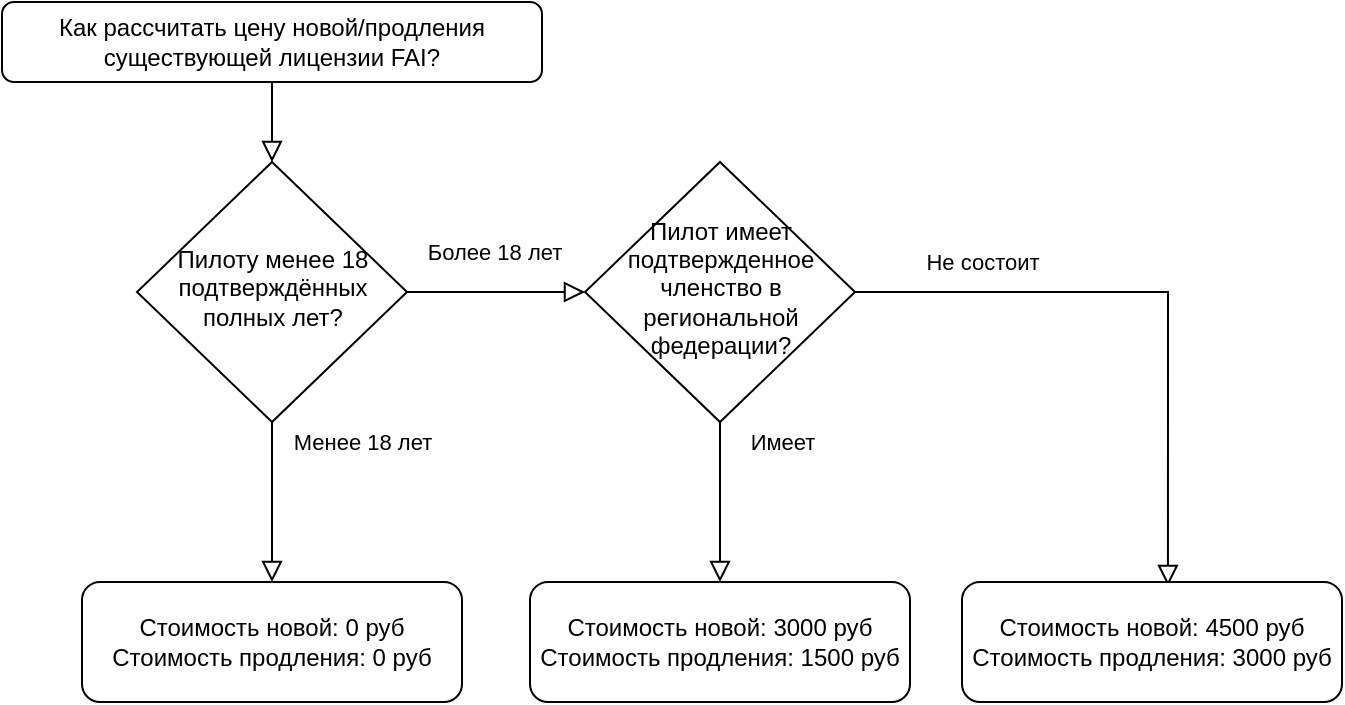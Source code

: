 <mxfile version="16.0.3" type="github">
  <diagram id="C5RBs43oDa-KdzZeNtuy" name="Page-1">
    <mxGraphModel dx="1422" dy="762" grid="1" gridSize="10" guides="1" tooltips="1" connect="1" arrows="1" fold="1" page="1" pageScale="1" pageWidth="827" pageHeight="1169" math="0" shadow="0">
      <root>
        <mxCell id="WIyWlLk6GJQsqaUBKTNV-0" />
        <mxCell id="WIyWlLk6GJQsqaUBKTNV-1" parent="WIyWlLk6GJQsqaUBKTNV-0" />
        <mxCell id="WIyWlLk6GJQsqaUBKTNV-2" value="" style="rounded=0;html=1;jettySize=auto;orthogonalLoop=1;fontSize=11;endArrow=block;endFill=0;endSize=8;strokeWidth=1;shadow=0;labelBackgroundColor=none;edgeStyle=orthogonalEdgeStyle;" parent="WIyWlLk6GJQsqaUBKTNV-1" source="WIyWlLk6GJQsqaUBKTNV-3" target="WIyWlLk6GJQsqaUBKTNV-6" edge="1">
          <mxGeometry relative="1" as="geometry" />
        </mxCell>
        <mxCell id="WIyWlLk6GJQsqaUBKTNV-3" value="Как рассчитать цену новой/продления существующей лицензии&amp;nbsp;FAI?" style="rounded=1;whiteSpace=wrap;html=1;fontSize=12;glass=0;strokeWidth=1;shadow=0;" parent="WIyWlLk6GJQsqaUBKTNV-1" vertex="1">
          <mxGeometry x="20" y="10" width="270" height="40" as="geometry" />
        </mxCell>
        <mxCell id="LcuqahtLMBwno-dNF4G1-3" value="Менее 18 лет" style="edgeStyle=orthogonalEdgeStyle;shape=connector;rounded=0;orthogonalLoop=1;jettySize=auto;html=1;exitX=0.5;exitY=1;exitDx=0;exitDy=0;entryX=0.5;entryY=0;entryDx=0;entryDy=0;shadow=0;labelBackgroundColor=none;fontFamily=Helvetica;fontSize=11;fontColor=default;endArrow=block;endFill=0;endSize=8;strokeColor=default;strokeWidth=1;" edge="1" parent="WIyWlLk6GJQsqaUBKTNV-1" source="WIyWlLk6GJQsqaUBKTNV-6" target="WIyWlLk6GJQsqaUBKTNV-11">
          <mxGeometry x="-0.75" y="45" relative="1" as="geometry">
            <mxPoint x="220" y="290" as="targetPoint" />
            <mxPoint as="offset" />
          </mxGeometry>
        </mxCell>
        <mxCell id="LcuqahtLMBwno-dNF4G1-6" value="Более 18 лет" style="edgeStyle=orthogonalEdgeStyle;shape=connector;rounded=0;orthogonalLoop=1;jettySize=auto;html=1;exitX=1;exitY=0.5;exitDx=0;exitDy=0;shadow=0;labelBackgroundColor=none;fontFamily=Helvetica;fontSize=11;fontColor=default;endArrow=block;endFill=0;endSize=8;strokeColor=default;strokeWidth=1;entryX=0;entryY=0.5;entryDx=0;entryDy=0;" edge="1" parent="WIyWlLk6GJQsqaUBKTNV-1" source="WIyWlLk6GJQsqaUBKTNV-6" target="LcuqahtLMBwno-dNF4G1-7">
          <mxGeometry x="-0.026" y="20" relative="1" as="geometry">
            <mxPoint x="320" y="130" as="targetPoint" />
            <mxPoint as="offset" />
          </mxGeometry>
        </mxCell>
        <mxCell id="WIyWlLk6GJQsqaUBKTNV-6" value="Пилоту менее 18 подтверждённых полных лет?" style="rhombus;whiteSpace=wrap;html=1;shadow=0;fontFamily=Helvetica;fontSize=12;align=center;strokeWidth=1;spacing=6;spacingTop=-4;" parent="WIyWlLk6GJQsqaUBKTNV-1" vertex="1">
          <mxGeometry x="87.5" y="90" width="135" height="130" as="geometry" />
        </mxCell>
        <mxCell id="WIyWlLk6GJQsqaUBKTNV-11" value="Стоимость новой: 0 руб&lt;br&gt;Стоимость продления: 0 руб" style="rounded=1;whiteSpace=wrap;html=1;fontSize=12;glass=0;strokeWidth=1;shadow=0;" parent="WIyWlLk6GJQsqaUBKTNV-1" vertex="1">
          <mxGeometry x="60" y="300" width="190" height="60" as="geometry" />
        </mxCell>
        <mxCell id="LcuqahtLMBwno-dNF4G1-9" value="Имеет" style="edgeStyle=orthogonalEdgeStyle;shape=connector;rounded=0;orthogonalLoop=1;jettySize=auto;html=1;entryX=0.5;entryY=0;entryDx=0;entryDy=0;shadow=0;labelBackgroundColor=none;fontFamily=Helvetica;fontSize=11;fontColor=default;endArrow=block;endFill=0;endSize=8;strokeColor=default;strokeWidth=1;" edge="1" parent="WIyWlLk6GJQsqaUBKTNV-1" source="LcuqahtLMBwno-dNF4G1-7" target="LcuqahtLMBwno-dNF4G1-8">
          <mxGeometry x="-0.75" y="31" relative="1" as="geometry">
            <mxPoint as="offset" />
          </mxGeometry>
        </mxCell>
        <mxCell id="LcuqahtLMBwno-dNF4G1-11" value="Не состоит" style="edgeStyle=orthogonalEdgeStyle;shape=connector;rounded=0;orthogonalLoop=1;jettySize=auto;html=1;entryX=0.542;entryY=0.033;entryDx=0;entryDy=0;shadow=0;labelBackgroundColor=none;fontFamily=Helvetica;fontSize=11;fontColor=default;endArrow=block;endFill=0;endSize=8;strokeColor=default;strokeWidth=1;entryPerimeter=0;" edge="1" parent="WIyWlLk6GJQsqaUBKTNV-1" source="LcuqahtLMBwno-dNF4G1-7" target="LcuqahtLMBwno-dNF4G1-12">
          <mxGeometry x="-0.582" y="15" relative="1" as="geometry">
            <mxPoint x="550" y="155" as="targetPoint" />
            <mxPoint as="offset" />
          </mxGeometry>
        </mxCell>
        <mxCell id="LcuqahtLMBwno-dNF4G1-7" value="Пилот имеет подтвержденное членство в региональной федерации?" style="rhombus;whiteSpace=wrap;html=1;shadow=0;fontFamily=Helvetica;fontSize=12;align=center;strokeWidth=1;spacing=6;spacingTop=-4;" vertex="1" parent="WIyWlLk6GJQsqaUBKTNV-1">
          <mxGeometry x="311.5" y="90" width="135" height="130" as="geometry" />
        </mxCell>
        <mxCell id="LcuqahtLMBwno-dNF4G1-8" value="Стоимость новой: 3000 руб&lt;br&gt;Стоимость продления: 1500 руб" style="rounded=1;whiteSpace=wrap;html=1;fontSize=12;glass=0;strokeWidth=1;shadow=0;" vertex="1" parent="WIyWlLk6GJQsqaUBKTNV-1">
          <mxGeometry x="284" y="300" width="190" height="60" as="geometry" />
        </mxCell>
        <mxCell id="LcuqahtLMBwno-dNF4G1-12" value="Стоимость новой: 4500 руб&lt;br&gt;Стоимость продления: 3000 руб" style="rounded=1;whiteSpace=wrap;html=1;fontSize=12;glass=0;strokeWidth=1;shadow=0;" vertex="1" parent="WIyWlLk6GJQsqaUBKTNV-1">
          <mxGeometry x="500" y="300" width="190" height="60" as="geometry" />
        </mxCell>
      </root>
    </mxGraphModel>
  </diagram>
</mxfile>
